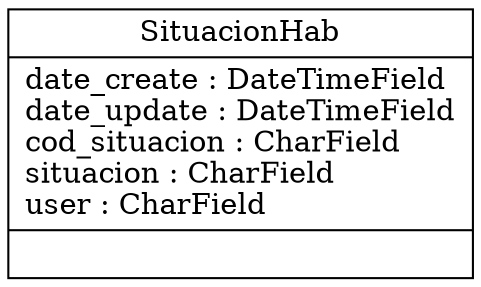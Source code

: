 digraph "classes_SituacionHabitacional" {
charset="utf-8"
rankdir=BT
"2" [shape="record", label="{SituacionHab|date_create : DateTimeField\ldate_update : DateTimeField\lcod_situacion : CharField\lsituacion : CharField\luser : CharField\l|}"];
}
